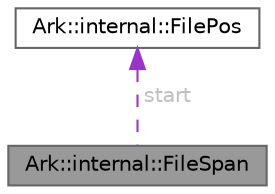 digraph "Ark::internal::FileSpan"
{
 // INTERACTIVE_SVG=YES
 // LATEX_PDF_SIZE
  bgcolor="transparent";
  edge [fontname=Helvetica,fontsize=10,labelfontname=Helvetica,labelfontsize=10];
  node [fontname=Helvetica,fontsize=10,shape=box,height=0.2,width=0.4];
  Node1 [id="Node000001",label="Ark::internal::FileSpan",height=0.2,width=0.4,color="gray40", fillcolor="grey60", style="filled", fontcolor="black",tooltip="Describes a span for a node/atom in a file, its start position and end position."];
  Node2 -> Node1 [id="edge1_Node000001_Node000002",dir="back",color="darkorchid3",style="dashed",tooltip=" ",label=" start",fontcolor="grey" ];
  Node2 [id="Node000002",label="Ark::internal::FilePos",height=0.2,width=0.4,color="gray40", fillcolor="white", style="filled",URL="$d7/df6/structArk_1_1internal_1_1FilePos.html",tooltip=" "];
}
